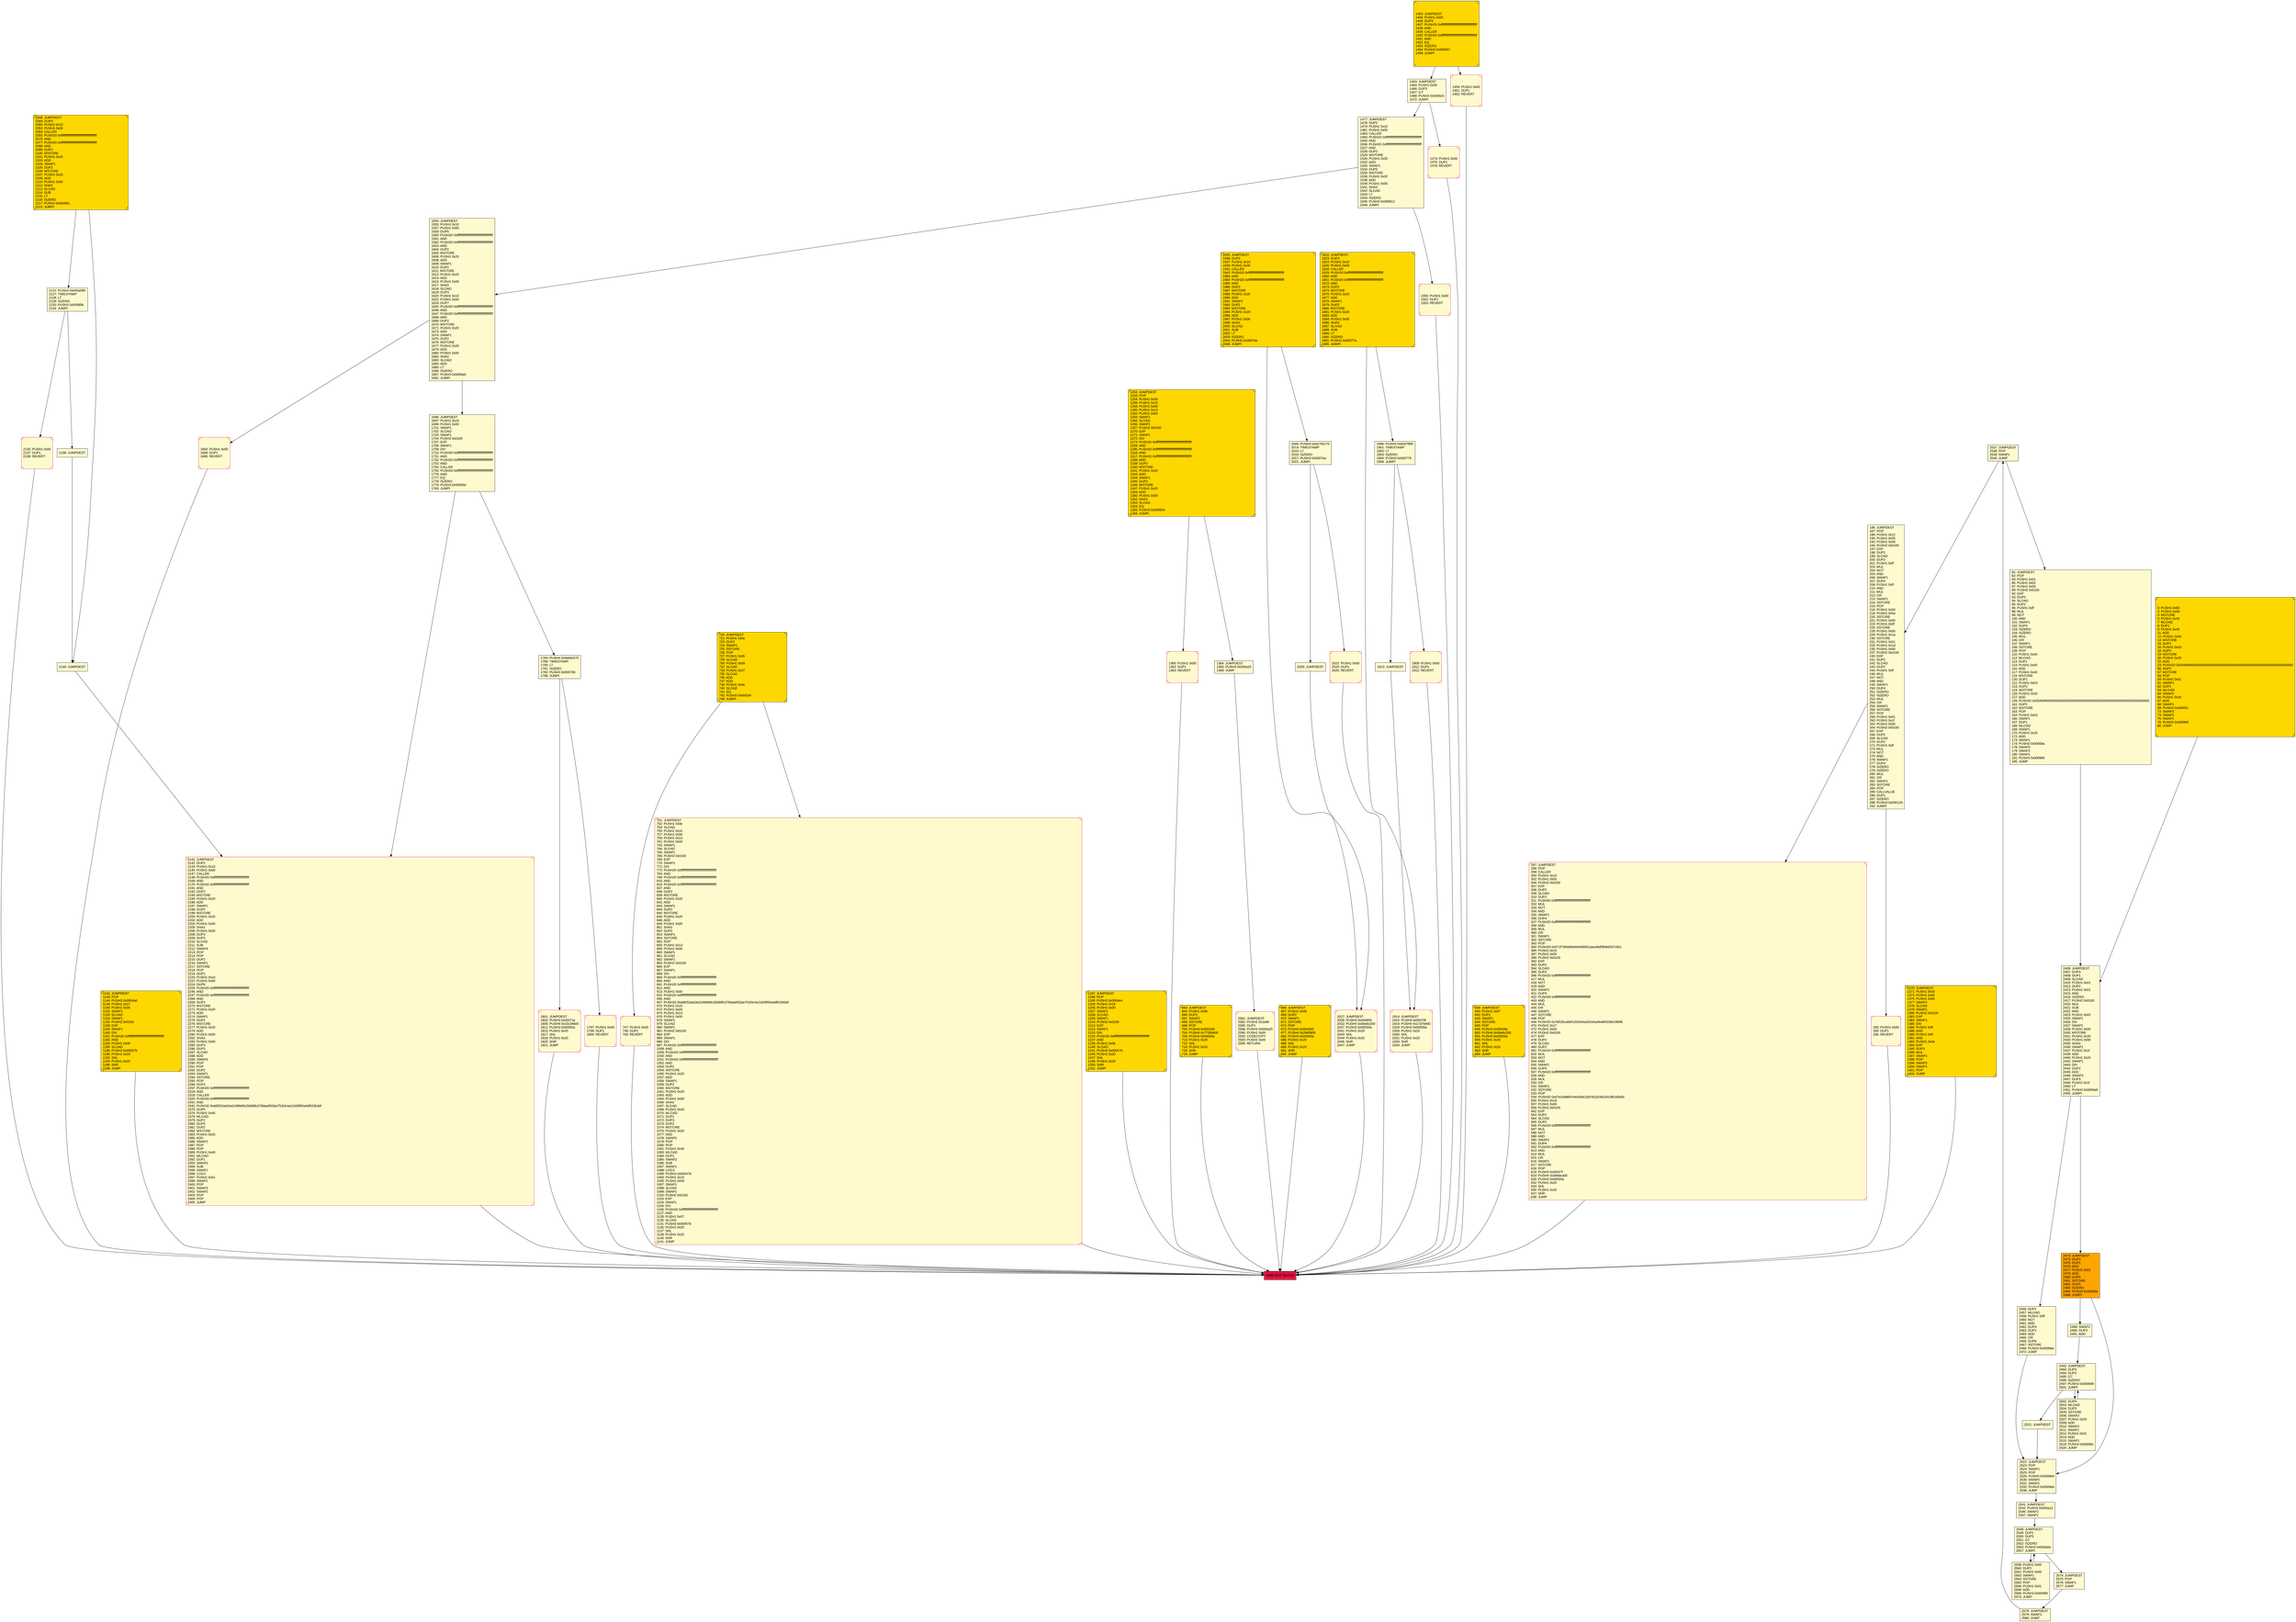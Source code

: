 digraph G {
bgcolor=transparent rankdir=UD;
node [shape=box style=filled color=black fillcolor=white fontname=arial fontcolor=black];
1364 [label="1364: JUMPDEST\l1365: PUSH3 0x000a15\l1369: JUMP\l" fillcolor=lemonchiffon ];
297 [label="297: JUMPDEST\l298: POP\l299: CALLER\l300: PUSH1 0x13\l302: PUSH1 0x00\l304: PUSH2 0x0100\l307: EXP\l308: DUP2\l309: SLOAD\l310: DUP2\l311: PUSH20 0xffffffffffffffffffffffffffffffffffffffff\l332: MUL\l333: NOT\l334: AND\l335: SWAP1\l336: DUP4\l337: PUSH20 0xffffffffffffffffffffffffffffffffffffffff\l358: AND\l359: MUL\l360: OR\l361: SWAP1\l362: SSTORE\l363: POP\l364: PUSH20 0x071f73f4d0befd4406901aace6d5ffd6d297c561\l385: PUSH1 0x15\l387: PUSH1 0x00\l389: PUSH2 0x0100\l392: EXP\l393: DUP2\l394: SLOAD\l395: DUP2\l396: PUSH20 0xffffffffffffffffffffffffffffffffffffffff\l417: MUL\l418: NOT\l419: AND\l420: SWAP1\l421: DUP4\l422: PUSH20 0xffffffffffffffffffffffffffffffffffffffff\l443: AND\l444: MUL\l445: OR\l446: SWAP1\l447: SSTORE\l448: POP\l449: PUSH20 0x76535ca5bf1d33434a302e5a464df433bb1f80f6\l470: PUSH1 0x17\l472: PUSH1 0x00\l474: PUSH2 0x0100\l477: EXP\l478: DUP2\l479: SLOAD\l480: DUP2\l481: PUSH20 0xffffffffffffffffffffffffffffffffffffffff\l502: MUL\l503: NOT\l504: AND\l505: SWAP1\l506: DUP4\l507: PUSH20 0xffffffffffffffffffffffffffffffffffffffff\l528: AND\l529: MUL\l530: OR\l531: SWAP1\l532: SSTORE\l533: POP\l534: PUSH20 0xd7ec5d8697e4c83dc33d781d19dc2910fb165d5c\l555: PUSH1 0x19\l557: PUSH1 0x00\l559: PUSH2 0x0100\l562: EXP\l563: DUP2\l564: SLOAD\l565: DUP2\l566: PUSH20 0xffffffffffffffffffffffffffffffffffffffff\l587: MUL\l588: NOT\l589: AND\l590: SWAP1\l591: DUP4\l592: PUSH20 0xffffffffffffffffffffffffffffffffffffffff\l613: AND\l614: MUL\l615: OR\l616: SWAP1\l617: SSTORE\l618: POP\l619: PUSH3 0x00027f\l623: PUSH4 0x3b9aca00\l628: PUSH3 0x00055a\l632: PUSH1 0x20\l634: SHL\l635: PUSH1 0x20\l637: SHR\l638: JUMP\l" fillcolor=lemonchiffon shape=Msquare color=crimson ];
293 [label="293: PUSH1 0x00\l295: DUP1\l296: REVERT\l" fillcolor=lemonchiffon shape=Msquare color=crimson ];
2473 [label="2473: JUMPDEST\l2474: DUP3\l2475: DUP1\l2476: ADD\l2477: PUSH1 0x01\l2479: ADD\l2480: DUP6\l2481: SSTORE\l2482: DUP3\l2483: ISZERO\l2484: PUSH3 0x0009da\l2488: JUMPI\l" fillcolor=orange ];
639 [label="639: JUMPDEST\l640: PUSH1 0x07\l642: DUP2\l643: SWAP1\l644: SSTORE\l645: POP\l646: PUSH3 0x00029a\l650: PUSH4 0x0bebc200\l655: PUSH3 0x00055a\l659: PUSH1 0x20\l661: SHL\l662: PUSH1 0x20\l664: SHR\l665: JUMP\l" fillcolor=lemonchiffon shape=Msquare fillcolor=gold ];
2548 [label="2548: JUMPDEST\l2549: DUP1\l2550: DUP3\l2551: GT\l2552: ISZERO\l2553: PUSH3 0x000a0e\l2557: JUMPI\l" fillcolor=lemonchiffon ];
2140 [label="2140: JUMPDEST\l" fillcolor=lemonchiffon ];
1459 [label="1459: PUSH1 0x00\l1461: DUP1\l1462: REVERT\l" fillcolor=lemonchiffon shape=Msquare color=crimson ];
2521 [label="2521: JUMPDEST\l" fillcolor=lemonchiffon ];
2581 [label="2581: JUMPDEST\l2582: PUSH2 0x1b96\l2585: DUP1\l2586: PUSH3 0x000a25\l2590: PUSH1 0x00\l2592: CODECOPY\l2593: PUSH1 0x00\l2595: RETURN\l" fillcolor=lemonchiffon shape=Msquare color=crimson ];
2139 [label="2139: JUMPDEST\l" fillcolor=lemonchiffon ];
2541 [label="2541: JUMPDEST\l2542: PUSH3 0x000a12\l2546: SWAP2\l2547: SWAP1\l" fillcolor=lemonchiffon ];
1784 [label="1784: PUSH4 0x5eb6c570\l1789: TIMESTAMP\l1790: LT\l1791: ISZERO\l1792: PUSH3 0x000709\l1796: JUMPI\l" fillcolor=lemonchiffon ];
1252 [label="1252: JUMPDEST\l1253: POP\l1254: PUSH1 0x00\l1256: PUSH1 0x10\l1258: PUSH1 0x00\l1260: PUSH1 0x13\l1262: PUSH1 0x00\l1264: SWAP1\l1265: SLOAD\l1266: SWAP1\l1267: PUSH2 0x0100\l1270: EXP\l1271: SWAP1\l1272: DIV\l1273: PUSH20 0xffffffffffffffffffffffffffffffffffffffff\l1294: AND\l1295: PUSH20 0xffffffffffffffffffffffffffffffffffffffff\l1316: AND\l1317: PUSH20 0xffffffffffffffffffffffffffffffffffffffff\l1338: AND\l1339: DUP2\l1340: MSTORE\l1341: PUSH1 0x20\l1343: ADD\l1344: SWAP1\l1345: DUP2\l1346: MSTORE\l1347: PUSH1 0x20\l1349: ADD\l1350: PUSH1 0x00\l1352: SHA3\l1353: SLOAD\l1354: EQ\l1355: PUSH3 0x000554\l1359: JUMPI\l" fillcolor=lemonchiffon shape=Msquare fillcolor=gold ];
2406 [label="2406: JUMPDEST\l2407: DUP3\l2408: DUP1\l2409: SLOAD\l2410: PUSH1 0x01\l2412: DUP2\l2413: PUSH1 0x01\l2415: AND\l2416: ISZERO\l2417: PUSH2 0x0100\l2420: MUL\l2421: SUB\l2422: AND\l2423: PUSH1 0x02\l2425: SWAP1\l2426: DIV\l2427: SWAP1\l2428: PUSH1 0x00\l2430: MSTORE\l2431: PUSH1 0x20\l2433: PUSH1 0x00\l2435: SHA3\l2436: SWAP1\l2437: PUSH1 0x1f\l2439: ADD\l2440: PUSH1 0x20\l2442: SWAP1\l2443: DIV\l2444: DUP2\l2445: ADD\l2446: SWAP3\l2447: DUP3\l2448: PUSH1 0x1f\l2450: LT\l2451: PUSH3 0x0009a9\l2455: JUMPI\l" fillcolor=lemonchiffon ];
81 [label="81: JUMPDEST\l82: POP\l83: PUSH1 0x01\l85: PUSH1 0x02\l87: PUSH1 0x00\l89: PUSH2 0x0100\l92: EXP\l93: DUP2\l94: SLOAD\l95: DUP2\l96: PUSH1 0xff\l98: MUL\l99: NOT\l100: AND\l101: SWAP1\l102: DUP4\l103: ISZERO\l104: ISZERO\l105: MUL\l106: OR\l107: SWAP1\l108: SSTORE\l109: POP\l110: PUSH1 0x40\l112: MLOAD\l113: DUP1\l114: PUSH1 0x40\l116: ADD\l117: PUSH1 0x40\l119: MSTORE\l120: DUP1\l121: PUSH1 0x03\l123: DUP2\l124: MSTORE\l125: PUSH1 0x20\l127: ADD\l128: PUSH32 0x50484f0000000000000000000000000000000000000000000000000000000000\l161: DUP2\l162: MSTORE\l163: POP\l164: PUSH1 0x03\l166: SWAP1\l167: DUP1\l168: MLOAD\l169: SWAP1\l170: PUSH1 0x20\l172: ADD\l173: SWAP1\l174: PUSH3 0x0000ba\l178: SWAP3\l179: SWAP2\l180: SWAP1\l181: PUSH3 0x000966\l185: JUMP\l" fillcolor=lemonchiffon ];
1554 [label="1554: JUMPDEST\l1555: PUSH1 0x10\l1557: PUSH1 0x00\l1559: DUP5\l1560: PUSH20 0xffffffffffffffffffffffffffffffffffffffff\l1581: AND\l1582: PUSH20 0xffffffffffffffffffffffffffffffffffffffff\l1603: AND\l1604: DUP2\l1605: MSTORE\l1606: PUSH1 0x20\l1608: ADD\l1609: SWAP1\l1610: DUP2\l1611: MSTORE\l1612: PUSH1 0x20\l1614: ADD\l1615: PUSH1 0x00\l1617: SHA3\l1618: SLOAD\l1619: DUP3\l1620: PUSH1 0x10\l1622: PUSH1 0x00\l1624: DUP7\l1625: PUSH20 0xffffffffffffffffffffffffffffffffffffffff\l1646: AND\l1647: PUSH20 0xffffffffffffffffffffffffffffffffffffffff\l1668: AND\l1669: DUP2\l1670: MSTORE\l1671: PUSH1 0x20\l1673: ADD\l1674: SWAP1\l1675: DUP2\l1676: MSTORE\l1677: PUSH1 0x20\l1679: ADD\l1680: PUSH1 0x00\l1682: SHA3\l1683: SLOAD\l1684: ADD\l1685: LT\l1686: ISZERO\l1687: PUSH3 0x0006a0\l1691: JUMPI\l" fillcolor=lemonchiffon ];
2596 [label="2596: EXIT BLOCK\l" fillcolor=crimson ];
1370 [label="1370: JUMPDEST\l1371: PUSH1 0x00\l1373: PUSH1 0x05\l1375: PUSH1 0x00\l1377: SWAP1\l1378: SLOAD\l1379: SWAP1\l1380: PUSH2 0x0100\l1383: EXP\l1384: SWAP1\l1385: DIV\l1386: PUSH1 0xff\l1388: AND\l1389: PUSH1 0xff\l1391: AND\l1392: PUSH1 0x0a\l1394: EXP\l1395: DUP3\l1396: MUL\l1397: SWAP1\l1398: POP\l1399: SWAP2\l1400: SWAP1\l1401: POP\l1402: JUMP\l" fillcolor=lemonchiffon shape=Msquare fillcolor=gold ];
1797 [label="1797: PUSH1 0x00\l1799: DUP1\l1800: REVERT\l" fillcolor=lemonchiffon shape=Msquare color=crimson ];
2456 [label="2456: DUP1\l2457: MLOAD\l2458: PUSH1 0xff\l2460: NOT\l2461: AND\l2462: DUP4\l2463: DUP1\l2464: ADD\l2465: OR\l2466: DUP6\l2467: SSTORE\l2468: PUSH3 0x0009da\l2472: JUMP\l" fillcolor=lemonchiffon ];
2048 [label="2048: JUMPDEST\l2049: DUP3\l2050: PUSH1 0x10\l2052: PUSH1 0x00\l2054: CALLER\l2055: PUSH20 0xffffffffffffffffffffffffffffffffffffffff\l2076: AND\l2077: PUSH20 0xffffffffffffffffffffffffffffffffffffffff\l2098: AND\l2099: DUP2\l2100: MSTORE\l2101: PUSH1 0x20\l2103: ADD\l2104: SWAP1\l2105: DUP2\l2106: MSTORE\l2107: PUSH1 0x20\l2109: ADD\l2110: PUSH1 0x00\l2112: SHA3\l2113: SLOAD\l2114: SUB\l2115: LT\l2116: ISZERO\l2117: PUSH3 0x00085c\l2121: JUMPI\l" fillcolor=lemonchiffon shape=Msquare fillcolor=gold ];
2026 [label="2026: JUMPDEST\l" fillcolor=lemonchiffon ];
2578 [label="2578: JUMPDEST\l2579: SWAP1\l2580: JUMP\l" fillcolor=lemonchiffon ];
2492 [label="2492: JUMPDEST\l2493: DUP3\l2494: DUP2\l2495: GT\l2496: ISZERO\l2497: PUSH3 0x0009d9\l2501: JUMPI\l" fillcolor=lemonchiffon ];
1550 [label="1550: PUSH1 0x00\l1552: DUP1\l1553: REVERT\l" fillcolor=lemonchiffon shape=Msquare color=crimson ];
0 [label="0: PUSH1 0x80\l2: PUSH1 0x40\l4: MSTORE\l5: PUSH1 0x40\l7: MLOAD\l8: DUP1\l9: PUSH1 0x40\l11: ADD\l12: PUSH1 0x40\l14: MSTORE\l15: DUP1\l16: PUSH1 0x03\l18: DUP2\l19: MSTORE\l20: PUSH1 0x20\l22: ADD\l23: PUSH32 0x50484f0000000000000000000000000000000000000000000000000000000000\l56: DUP2\l57: MSTORE\l58: POP\l59: PUSH1 0x01\l61: SWAP1\l62: DUP1\l63: MLOAD\l64: SWAP1\l65: PUSH1 0x20\l67: ADD\l68: SWAP1\l69: PUSH3 0x000051\l73: SWAP3\l74: SWAP2\l75: SWAP1\l76: PUSH3 0x000966\l80: JUMP\l" fillcolor=lemonchiffon shape=Msquare fillcolor=gold ];
1142 [label="1142: JUMPDEST\l1143: POP\l1144: PUSH3 0x0004ad\l1148: PUSH1 0x17\l1150: PUSH1 0x00\l1152: SWAP1\l1153: SLOAD\l1154: SWAP1\l1155: PUSH2 0x0100\l1158: EXP\l1159: SWAP1\l1160: DIV\l1161: PUSH20 0xffffffffffffffffffffffffffffffffffffffff\l1182: AND\l1183: PUSH1 0x09\l1185: SLOAD\l1186: PUSH3 0x00057b\l1190: PUSH1 0x20\l1192: SHL\l1193: PUSH1 0x20\l1195: SHR\l1196: JUMP\l" fillcolor=lemonchiffon shape=Msquare fillcolor=gold ];
1935 [label="1935: JUMPDEST\l1936: DUP3\l1937: PUSH1 0x10\l1939: PUSH1 0x00\l1941: CALLER\l1942: PUSH20 0xffffffffffffffffffffffffffffffffffffffff\l1963: AND\l1964: PUSH20 0xffffffffffffffffffffffffffffffffffffffff\l1985: AND\l1986: DUP2\l1987: MSTORE\l1988: PUSH1 0x20\l1990: ADD\l1991: SWAP1\l1992: DUP2\l1993: MSTORE\l1994: PUSH1 0x20\l1996: ADD\l1997: PUSH1 0x00\l1999: SHA3\l2000: SLOAD\l2001: SUB\l2002: LT\l2003: ISZERO\l2004: PUSH3 0x0007eb\l2008: JUMPI\l" fillcolor=lemonchiffon shape=Msquare fillcolor=gold ];
1822 [label="1822: JUMPDEST\l1823: DUP3\l1824: PUSH1 0x10\l1826: PUSH1 0x00\l1828: CALLER\l1829: PUSH20 0xffffffffffffffffffffffffffffffffffffffff\l1850: AND\l1851: PUSH20 0xffffffffffffffffffffffffffffffffffffffff\l1872: AND\l1873: DUP2\l1874: MSTORE\l1875: PUSH1 0x20\l1877: ADD\l1878: SWAP1\l1879: DUP2\l1880: MSTORE\l1881: PUSH1 0x20\l1883: ADD\l1884: PUSH1 0x00\l1886: SHA3\l1887: SLOAD\l1888: SUB\l1889: LT\l1890: ISZERO\l1891: PUSH3 0x00077a\l1895: JUMPI\l" fillcolor=lemonchiffon shape=Msquare fillcolor=gold ];
1913 [label="1913: JUMPDEST\l" fillcolor=lemonchiffon ];
2537 [label="2537: JUMPDEST\l2538: POP\l2539: SWAP1\l2540: JUMP\l" fillcolor=lemonchiffon ];
2489 [label="2489: SWAP2\l2490: DUP3\l2491: ADD\l" fillcolor=lemonchiffon ];
1463 [label="1463: JUMPDEST\l1464: PUSH1 0x00\l1466: DUP3\l1467: GT\l1468: PUSH3 0x0005c5\l1472: JUMPI\l" fillcolor=lemonchiffon ];
1692 [label="1692: PUSH1 0x00\l1694: DUP1\l1695: REVERT\l" fillcolor=lemonchiffon shape=Msquare color=crimson ];
2141 [label="2141: JUMPDEST\l2142: DUP2\l2143: PUSH1 0x10\l2145: PUSH1 0x00\l2147: CALLER\l2148: PUSH20 0xffffffffffffffffffffffffffffffffffffffff\l2169: AND\l2170: PUSH20 0xffffffffffffffffffffffffffffffffffffffff\l2191: AND\l2192: DUP2\l2193: MSTORE\l2194: PUSH1 0x20\l2196: ADD\l2197: SWAP1\l2198: DUP2\l2199: MSTORE\l2200: PUSH1 0x20\l2202: ADD\l2203: PUSH1 0x00\l2205: SHA3\l2206: PUSH1 0x00\l2208: DUP3\l2209: DUP3\l2210: SLOAD\l2211: SUB\l2212: SWAP3\l2213: POP\l2214: POP\l2215: DUP2\l2216: SWAP1\l2217: SSTORE\l2218: POP\l2219: DUP2\l2220: PUSH1 0x10\l2222: PUSH1 0x00\l2224: DUP6\l2225: PUSH20 0xffffffffffffffffffffffffffffffffffffffff\l2246: AND\l2247: PUSH20 0xffffffffffffffffffffffffffffffffffffffff\l2268: AND\l2269: DUP2\l2270: MSTORE\l2271: PUSH1 0x20\l2273: ADD\l2274: SWAP1\l2275: DUP2\l2276: MSTORE\l2277: PUSH1 0x20\l2279: ADD\l2280: PUSH1 0x00\l2282: SHA3\l2283: PUSH1 0x00\l2285: DUP3\l2286: DUP3\l2287: SLOAD\l2288: ADD\l2289: SWAP3\l2290: POP\l2291: POP\l2292: DUP2\l2293: SWAP1\l2294: SSTORE\l2295: POP\l2296: DUP3\l2297: PUSH20 0xffffffffffffffffffffffffffffffffffffffff\l2318: AND\l2319: CALLER\l2320: PUSH20 0xffffffffffffffffffffffffffffffffffffffff\l2341: AND\l2342: PUSH32 0xddf252ad1be2c89b69c2b068fc378daa952ba7f163c4a11628f55a4df523b3ef\l2375: DUP5\l2376: PUSH1 0x40\l2378: MLOAD\l2379: DUP1\l2380: DUP3\l2381: DUP2\l2382: MSTORE\l2383: PUSH1 0x20\l2385: ADD\l2386: SWAP2\l2387: POP\l2388: POP\l2389: PUSH1 0x40\l2391: MLOAD\l2392: DUP1\l2393: SWAP2\l2394: SUB\l2395: SWAP1\l2396: LOG3\l2397: PUSH1 0x01\l2399: SWAP1\l2400: POP\l2401: SWAP3\l2402: SWAP2\l2403: POP\l2404: POP\l2405: JUMP\l" fillcolor=lemonchiffon shape=Msquare color=crimson ];
2558 [label="2558: PUSH1 0x00\l2560: DUP2\l2561: PUSH1 0x00\l2563: SWAP1\l2564: SSTORE\l2565: POP\l2566: PUSH1 0x01\l2568: ADD\l2569: PUSH3 0x0009f4\l2573: JUMP\l" fillcolor=lemonchiffon ];
1403 [label="1403: JUMPDEST\l1404: PUSH1 0x00\l1406: DUP3\l1407: PUSH20 0xffffffffffffffffffffffffffffffffffffffff\l1428: AND\l1429: CALLER\l1430: PUSH20 0xffffffffffffffffffffffffffffffffffffffff\l1451: AND\l1452: EQ\l1453: ISZERO\l1454: PUSH3 0x0005b7\l1458: JUMPI\l" fillcolor=lemonchiffon shape=Msquare fillcolor=gold ];
2022 [label="2022: PUSH1 0x00\l2024: DUP1\l2025: REVERT\l" fillcolor=lemonchiffon shape=Msquare color=crimson ];
1801 [label="1801: JUMPDEST\l1802: PUSH3 0x00071e\l1806: PUSH4 0x23c34600\l1811: PUSH3 0x00055a\l1815: PUSH1 0x20\l1817: SHL\l1818: PUSH1 0x20\l1820: SHR\l1821: JUMP\l" fillcolor=lemonchiffon shape=Msquare color=crimson ];
1896 [label="1896: PUSH4 0x6097f8f0\l1901: TIMESTAMP\l1902: LT\l1903: ISZERO\l1904: PUSH3 0x000779\l1908: JUMPI\l" fillcolor=lemonchiffon ];
720 [label="720: JUMPDEST\l721: PUSH1 0x0e\l723: DUP2\l724: SWAP1\l725: SSTORE\l726: POP\l727: PUSH1 0x0b\l729: SLOAD\l730: PUSH1 0x09\l732: SLOAD\l733: PUSH1 0x07\l735: SLOAD\l736: ADD\l737: ADD\l738: PUSH1 0x0e\l740: SLOAD\l741: EQ\l742: PUSH3 0x0002ef\l746: JUMPI\l" fillcolor=lemonchiffon shape=Msquare fillcolor=gold ];
747 [label="747: PUSH1 0x00\l749: DUP1\l750: REVERT\l" fillcolor=lemonchiffon shape=Msquare color=crimson ];
2122 [label="2122: PUSH4 0x645a5ff0\l2127: TIMESTAMP\l2128: LT\l2129: ISZERO\l2130: PUSH3 0x00085b\l2134: JUMPI\l" fillcolor=lemonchiffon ];
1197 [label="1197: JUMPDEST\l1198: POP\l1199: PUSH3 0x0004e4\l1203: PUSH1 0x19\l1205: PUSH1 0x00\l1207: SWAP1\l1208: SLOAD\l1209: SWAP1\l1210: PUSH2 0x0100\l1213: EXP\l1214: SWAP1\l1215: DIV\l1216: PUSH20 0xffffffffffffffffffffffffffffffffffffffff\l1237: AND\l1238: PUSH1 0x0b\l1240: SLOAD\l1241: PUSH3 0x00057b\l1245: PUSH1 0x20\l1247: SHL\l1248: PUSH1 0x20\l1250: SHR\l1251: JUMP\l" fillcolor=lemonchiffon shape=Msquare fillcolor=gold ];
1477 [label="1477: JUMPDEST\l1478: DUP2\l1479: PUSH1 0x10\l1481: PUSH1 0x00\l1483: CALLER\l1484: PUSH20 0xffffffffffffffffffffffffffffffffffffffff\l1505: AND\l1506: PUSH20 0xffffffffffffffffffffffffffffffffffffffff\l1527: AND\l1528: DUP2\l1529: MSTORE\l1530: PUSH1 0x20\l1532: ADD\l1533: SWAP1\l1534: DUP2\l1535: MSTORE\l1536: PUSH1 0x20\l1538: ADD\l1539: PUSH1 0x00\l1541: SHA3\l1542: SLOAD\l1543: LT\l1544: ISZERO\l1545: PUSH3 0x000612\l1549: JUMPI\l" fillcolor=lemonchiffon ];
2009 [label="2009: PUSH4 0x62792c70\l2014: TIMESTAMP\l2015: LT\l2016: ISZERO\l2017: PUSH3 0x0007ea\l2021: JUMPI\l" fillcolor=lemonchiffon ];
1909 [label="1909: PUSH1 0x00\l1911: DUP1\l1912: REVERT\l" fillcolor=lemonchiffon shape=Msquare color=crimson ];
693 [label="693: JUMPDEST\l694: PUSH1 0x0b\l696: DUP2\l697: SWAP1\l698: SSTORE\l699: POP\l700: PUSH3 0x0002d0\l704: PUSH4 0x77359400\l709: PUSH3 0x00055a\l713: PUSH1 0x20\l715: SHL\l716: PUSH1 0x20\l718: SHR\l719: JUMP\l" fillcolor=lemonchiffon shape=Msquare fillcolor=gold ];
2574 [label="2574: JUMPDEST\l2575: POP\l2576: SWAP1\l2577: JUMP\l" fillcolor=lemonchiffon ];
1473 [label="1473: PUSH1 0x00\l1475: DUP1\l1476: REVERT\l" fillcolor=lemonchiffon shape=Msquare color=crimson ];
186 [label="186: JUMPDEST\l187: POP\l188: PUSH1 0x12\l190: PUSH1 0x05\l192: PUSH1 0x00\l194: PUSH2 0x0100\l197: EXP\l198: DUP2\l199: SLOAD\l200: DUP2\l201: PUSH1 0xff\l203: MUL\l204: NOT\l205: AND\l206: SWAP1\l207: DUP4\l208: PUSH1 0xff\l210: AND\l211: MUL\l212: OR\l213: SWAP1\l214: SSTORE\l215: POP\l216: PUSH1 0x00\l218: PUSH1 0x0a\l220: SSTORE\l221: PUSH1 0x00\l223: PUSH1 0x0f\l225: SSTORE\l226: PUSH1 0x00\l228: PUSH1 0x1a\l230: SSTORE\l231: PUSH1 0x01\l233: PUSH1 0x1d\l235: PUSH1 0x00\l237: PUSH2 0x0100\l240: EXP\l241: DUP2\l242: SLOAD\l243: DUP2\l244: PUSH1 0xff\l246: MUL\l247: NOT\l248: AND\l249: SWAP1\l250: DUP4\l251: ISZERO\l252: ISZERO\l253: MUL\l254: OR\l255: SWAP1\l256: SSTORE\l257: POP\l258: PUSH1 0x01\l260: PUSH1 0x1f\l262: PUSH1 0x00\l264: PUSH2 0x0100\l267: EXP\l268: DUP2\l269: SLOAD\l270: DUP2\l271: PUSH1 0xff\l273: MUL\l274: NOT\l275: AND\l276: SWAP1\l277: DUP4\l278: ISZERO\l279: ISZERO\l280: MUL\l281: OR\l282: SWAP1\l283: SSTORE\l284: POP\l285: CALLVALUE\l286: DUP1\l287: ISZERO\l288: PUSH3 0x000129\l292: JUMPI\l" fillcolor=lemonchiffon ];
666 [label="666: JUMPDEST\l667: PUSH1 0x09\l669: DUP2\l670: SWAP1\l671: SSTORE\l672: POP\l673: PUSH3 0x0002b5\l677: PUSH4 0x2faf0800\l682: PUSH3 0x00055a\l686: PUSH1 0x20\l688: SHL\l689: PUSH1 0x20\l691: SHR\l692: JUMP\l" fillcolor=lemonchiffon shape=Msquare fillcolor=gold ];
2522 [label="2522: JUMPDEST\l2523: POP\l2524: SWAP1\l2525: POP\l2526: PUSH3 0x0009e9\l2530: SWAP2\l2531: SWAP1\l2532: PUSH3 0x0009ed\l2536: JUMP\l" fillcolor=lemonchiffon ];
1360 [label="1360: PUSH1 0x00\l1362: DUP1\l1363: REVERT\l" fillcolor=lemonchiffon shape=Msquare color=crimson ];
1696 [label="1696: JUMPDEST\l1697: PUSH1 0x19\l1699: PUSH1 0x00\l1701: SWAP1\l1702: SLOAD\l1703: SWAP1\l1704: PUSH2 0x0100\l1707: EXP\l1708: SWAP1\l1709: DIV\l1710: PUSH20 0xffffffffffffffffffffffffffffffffffffffff\l1731: AND\l1732: PUSH20 0xffffffffffffffffffffffffffffffffffffffff\l1753: AND\l1754: CALLER\l1755: PUSH20 0xffffffffffffffffffffffffffffffffffffffff\l1776: AND\l1777: EQ\l1778: ISZERO\l1779: PUSH3 0x00085d\l1783: JUMPI\l" fillcolor=lemonchiffon ];
1914 [label="1914: JUMPDEST\l1915: PUSH3 0x00078f\l1919: PUSH4 0x17d78400\l1924: PUSH3 0x00055a\l1928: PUSH1 0x20\l1930: SHL\l1931: PUSH1 0x20\l1933: SHR\l1934: JUMP\l" fillcolor=lemonchiffon shape=Msquare color=crimson ];
2135 [label="2135: PUSH1 0x00\l2137: DUP1\l2138: REVERT\l" fillcolor=lemonchiffon shape=Msquare color=crimson ];
2027 [label="2027: JUMPDEST\l2028: PUSH3 0x000800\l2032: PUSH4 0x0bebc200\l2037: PUSH3 0x00055a\l2041: PUSH1 0x20\l2043: SHL\l2044: PUSH1 0x20\l2046: SHR\l2047: JUMP\l" fillcolor=lemonchiffon shape=Msquare color=crimson ];
2502 [label="2502: DUP3\l2503: MLOAD\l2504: DUP3\l2505: SSTORE\l2506: SWAP2\l2507: PUSH1 0x20\l2509: ADD\l2510: SWAP2\l2511: SWAP1\l2512: PUSH1 0x01\l2514: ADD\l2515: SWAP1\l2516: PUSH3 0x0009bc\l2520: JUMP\l" fillcolor=lemonchiffon ];
751 [label="751: JUMPDEST\l752: PUSH1 0x0e\l754: SLOAD\l755: PUSH1 0x10\l757: PUSH1 0x00\l759: PUSH1 0x13\l761: PUSH1 0x00\l763: SWAP1\l764: SLOAD\l765: SWAP1\l766: PUSH2 0x0100\l769: EXP\l770: SWAP1\l771: DIV\l772: PUSH20 0xffffffffffffffffffffffffffffffffffffffff\l793: AND\l794: PUSH20 0xffffffffffffffffffffffffffffffffffffffff\l815: AND\l816: PUSH20 0xffffffffffffffffffffffffffffffffffffffff\l837: AND\l838: DUP2\l839: MSTORE\l840: PUSH1 0x20\l842: ADD\l843: SWAP1\l844: DUP2\l845: MSTORE\l846: PUSH1 0x20\l848: ADD\l849: PUSH1 0x00\l851: SHA3\l852: DUP2\l853: SWAP1\l854: SSTORE\l855: POP\l856: PUSH1 0x13\l858: PUSH1 0x00\l860: SWAP1\l861: SLOAD\l862: SWAP1\l863: PUSH2 0x0100\l866: EXP\l867: SWAP1\l868: DIV\l869: PUSH20 0xffffffffffffffffffffffffffffffffffffffff\l890: AND\l891: PUSH20 0xffffffffffffffffffffffffffffffffffffffff\l912: AND\l913: PUSH1 0x00\l915: PUSH20 0xffffffffffffffffffffffffffffffffffffffff\l936: AND\l937: PUSH32 0xddf252ad1be2c89b69c2b068fc378daa952ba7f163c4a11628f55a4df523b3ef\l970: PUSH1 0x10\l972: PUSH1 0x00\l974: PUSH1 0x13\l976: PUSH1 0x00\l978: SWAP1\l979: SLOAD\l980: SWAP1\l981: PUSH2 0x0100\l984: EXP\l985: SWAP1\l986: DIV\l987: PUSH20 0xffffffffffffffffffffffffffffffffffffffff\l1008: AND\l1009: PUSH20 0xffffffffffffffffffffffffffffffffffffffff\l1030: AND\l1031: PUSH20 0xffffffffffffffffffffffffffffffffffffffff\l1052: AND\l1053: DUP2\l1054: MSTORE\l1055: PUSH1 0x20\l1057: ADD\l1058: SWAP1\l1059: DUP2\l1060: MSTORE\l1061: PUSH1 0x20\l1063: ADD\l1064: PUSH1 0x00\l1066: SHA3\l1067: SLOAD\l1068: PUSH1 0x40\l1070: MLOAD\l1071: DUP1\l1072: DUP3\l1073: DUP2\l1074: MSTORE\l1075: PUSH1 0x20\l1077: ADD\l1078: SWAP2\l1079: POP\l1080: POP\l1081: PUSH1 0x40\l1083: MLOAD\l1084: DUP1\l1085: SWAP2\l1086: SUB\l1087: SWAP1\l1088: LOG3\l1089: PUSH3 0x000476\l1093: PUSH1 0x15\l1095: PUSH1 0x00\l1097: SWAP1\l1098: SLOAD\l1099: SWAP1\l1100: PUSH2 0x0100\l1103: EXP\l1104: SWAP1\l1105: DIV\l1106: PUSH20 0xffffffffffffffffffffffffffffffffffffffff\l1127: AND\l1128: PUSH1 0x07\l1130: SLOAD\l1131: PUSH3 0x00057b\l1135: PUSH1 0x20\l1137: SHL\l1138: PUSH1 0x20\l1140: SHR\l1141: JUMP\l" fillcolor=lemonchiffon shape=Msquare color=crimson ];
81 -> 2406;
720 -> 747;
1370 -> 2596;
1797 -> 2596;
2406 -> 2456;
2139 -> 2140;
1550 -> 2596;
2489 -> 2492;
2541 -> 2548;
0 -> 2406;
1364 -> 2581;
2009 -> 2022;
1142 -> 2596;
1692 -> 2596;
2537 -> 81;
1896 -> 1909;
2578 -> 2537;
1554 -> 1692;
293 -> 2596;
1252 -> 1364;
297 -> 2596;
2406 -> 2473;
639 -> 2596;
2473 -> 2489;
2581 -> 2596;
1696 -> 2141;
720 -> 751;
1459 -> 2596;
2048 -> 2140;
1784 -> 1797;
2122 -> 2135;
2492 -> 2521;
1473 -> 2596;
666 -> 2596;
1822 -> 1914;
1913 -> 1914;
1935 -> 2027;
2456 -> 2522;
2548 -> 2558;
2558 -> 2548;
1252 -> 1360;
2492 -> 2502;
2502 -> 2492;
2135 -> 2596;
1554 -> 1696;
2140 -> 2141;
1360 -> 2596;
2548 -> 2574;
1403 -> 1459;
1784 -> 1801;
1914 -> 2596;
751 -> 2596;
1463 -> 1473;
2122 -> 2139;
2537 -> 186;
2027 -> 2596;
2026 -> 2027;
1935 -> 2009;
186 -> 297;
2022 -> 2596;
2473 -> 2522;
186 -> 293;
2141 -> 2596;
1463 -> 1477;
2048 -> 2122;
1801 -> 2596;
747 -> 2596;
1696 -> 1784;
1477 -> 1554;
1909 -> 2596;
693 -> 2596;
2009 -> 2026;
1197 -> 2596;
2522 -> 2541;
2574 -> 2578;
2521 -> 2522;
1477 -> 1550;
1822 -> 1896;
1896 -> 1913;
1403 -> 1463;
}
